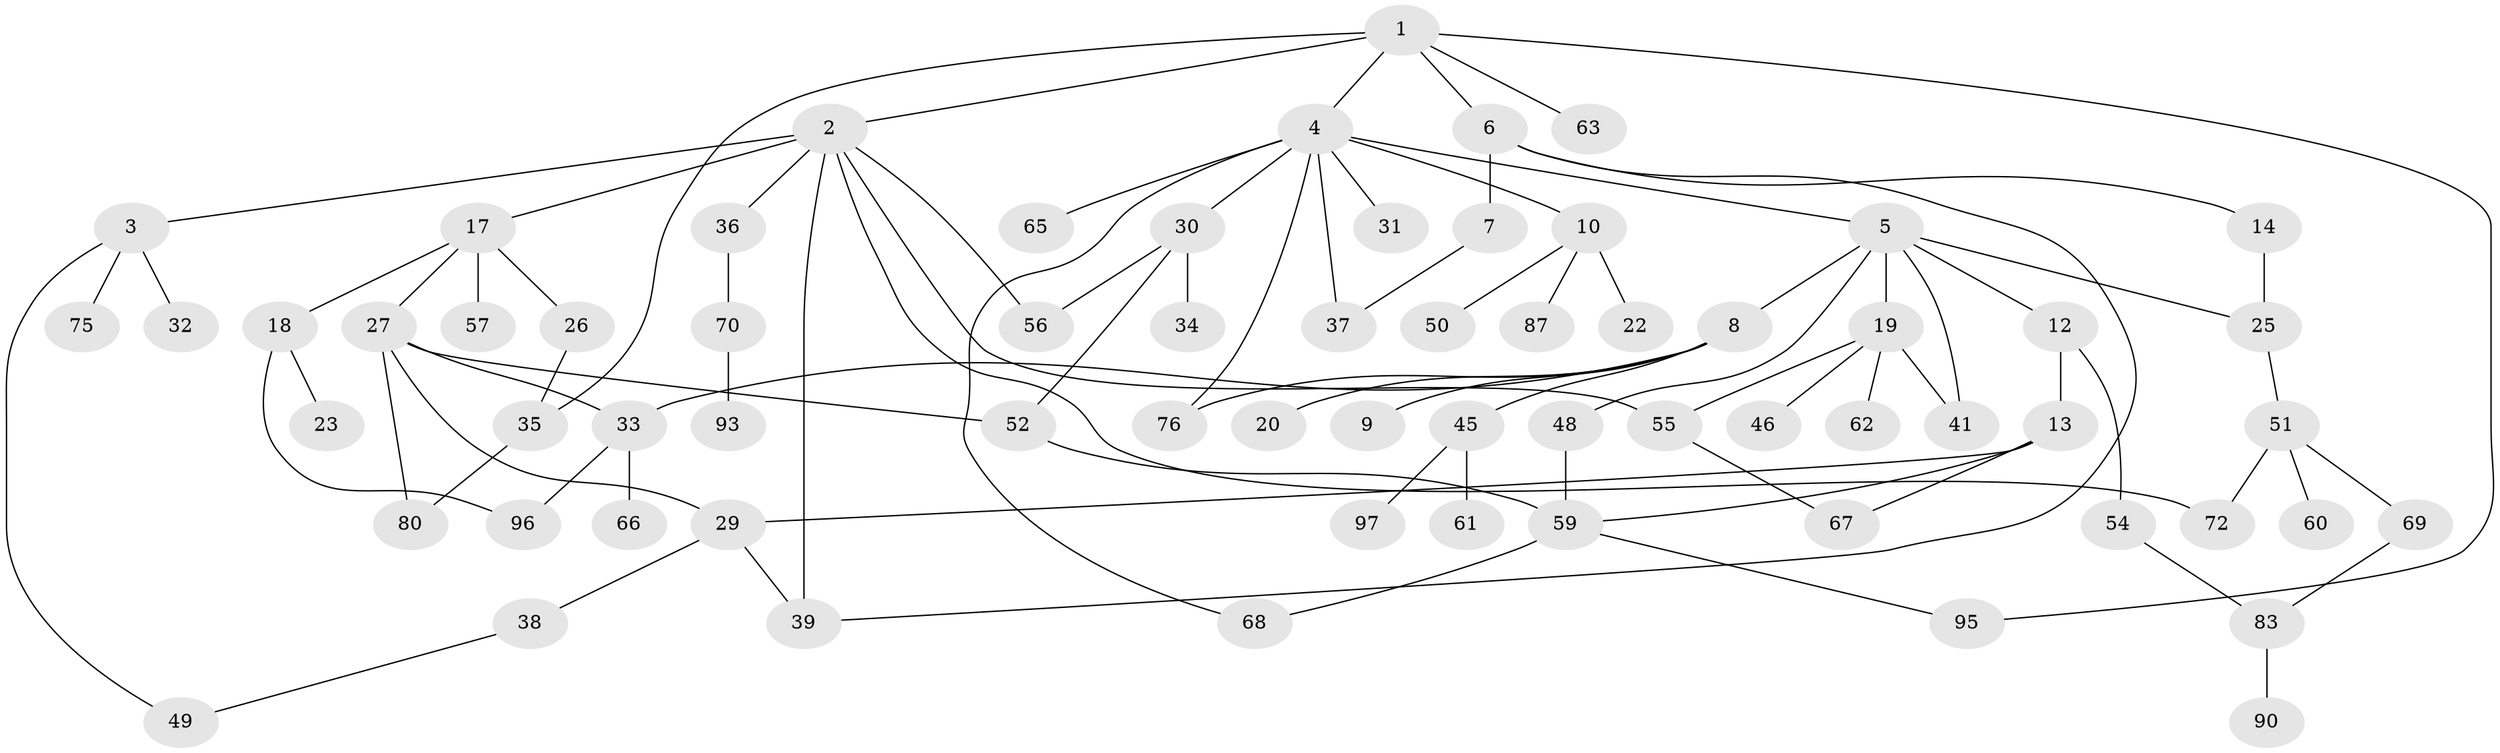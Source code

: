 // original degree distribution, {6: 0.030927835051546393, 8: 0.010309278350515464, 3: 0.23711340206185566, 7: 0.010309278350515464, 5: 0.05154639175257732, 2: 0.30927835051546393, 1: 0.29896907216494845, 4: 0.05154639175257732}
// Generated by graph-tools (version 1.1) at 2025/10/02/27/25 16:10:52]
// undirected, 67 vertices, 88 edges
graph export_dot {
graph [start="1"]
  node [color=gray90,style=filled];
  1 [super="+53"];
  2;
  3 [super="+21"];
  4 [super="+28"];
  5 [super="+16"];
  6 [super="+15"];
  7 [super="+86"];
  8 [super="+44"];
  9;
  10 [super="+11"];
  12;
  13 [super="+43"];
  14;
  17 [super="+42"];
  18;
  19 [super="+24"];
  20;
  22;
  23;
  25;
  26;
  27 [super="+74"];
  29 [super="+89"];
  30 [super="+77"];
  31;
  32;
  33 [super="+47"];
  34;
  35;
  36 [super="+85"];
  37;
  38 [super="+71"];
  39 [super="+40"];
  41 [super="+82"];
  45;
  46;
  48;
  49 [super="+84"];
  50 [super="+78"];
  51 [super="+58"];
  52 [super="+94"];
  54;
  55 [super="+91"];
  56 [super="+81"];
  57;
  59 [super="+79"];
  60;
  61 [super="+64"];
  62;
  63;
  65;
  66 [super="+73"];
  67 [super="+88"];
  68;
  69;
  70 [super="+92"];
  72;
  75;
  76;
  80;
  83;
  87;
  90;
  93;
  95;
  96;
  97;
  1 -- 2;
  1 -- 4;
  1 -- 6;
  1 -- 63;
  1 -- 35;
  1 -- 95;
  2 -- 3;
  2 -- 17;
  2 -- 36;
  2 -- 55;
  2 -- 72;
  2 -- 56;
  2 -- 39;
  3 -- 49;
  3 -- 32;
  3 -- 75;
  4 -- 5;
  4 -- 10;
  4 -- 30;
  4 -- 31;
  4 -- 65;
  4 -- 76;
  4 -- 37;
  4 -- 68;
  5 -- 8;
  5 -- 12;
  5 -- 48;
  5 -- 41;
  5 -- 19;
  5 -- 25;
  6 -- 7;
  6 -- 14;
  6 -- 39;
  7 -- 37;
  8 -- 9;
  8 -- 20;
  8 -- 45;
  8 -- 76;
  8 -- 33;
  10 -- 87;
  10 -- 50;
  10 -- 22;
  12 -- 13;
  12 -- 54;
  13 -- 67;
  13 -- 59;
  13 -- 29;
  14 -- 25;
  17 -- 18;
  17 -- 26;
  17 -- 27;
  17 -- 57;
  18 -- 23;
  18 -- 96;
  19 -- 62;
  19 -- 41;
  19 -- 46;
  19 -- 55;
  25 -- 51;
  26 -- 35;
  27 -- 29;
  27 -- 33;
  27 -- 52;
  27 -- 80;
  29 -- 38;
  29 -- 39;
  30 -- 34;
  30 -- 56;
  30 -- 52;
  33 -- 66;
  33 -- 96;
  35 -- 80;
  36 -- 70;
  38 -- 49;
  45 -- 61;
  45 -- 97;
  48 -- 59;
  51 -- 72;
  51 -- 60;
  51 -- 69;
  52 -- 59;
  54 -- 83;
  55 -- 67;
  59 -- 95;
  59 -- 68;
  69 -- 83;
  70 -- 93;
  83 -- 90;
}
